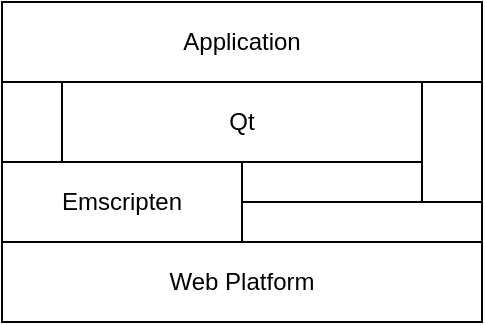 <mxfile version="19.0.3" type="device"><diagram id="zHnarUhRvOhBh4o5Gs0O" name="Page-1"><mxGraphModel dx="1041" dy="704" grid="1" gridSize="10" guides="1" tooltips="1" connect="1" arrows="1" fold="1" page="1" pageScale="1" pageWidth="827" pageHeight="1169" math="0" shadow="0"><root><mxCell id="0"/><mxCell id="1" parent="0"/><mxCell id="cJaaYGSTPi31JvprlO97-2" value="Application" style="rounded=0;whiteSpace=wrap;html=1;" vertex="1" parent="1"><mxGeometry x="40" y="40" width="240" height="40" as="geometry"/></mxCell><mxCell id="cJaaYGSTPi31JvprlO97-3" value="Emscripten" style="rounded=0;whiteSpace=wrap;html=1;" vertex="1" parent="1"><mxGeometry x="40" y="120" width="120" height="40" as="geometry"/></mxCell><mxCell id="cJaaYGSTPi31JvprlO97-4" value="Web Platform" style="rounded=0;whiteSpace=wrap;html=1;" vertex="1" parent="1"><mxGeometry x="40" y="160" width="240" height="40" as="geometry"/></mxCell><mxCell id="cJaaYGSTPi31JvprlO97-5" value="Qt" style="rounded=0;whiteSpace=wrap;html=1;" vertex="1" parent="1"><mxGeometry x="70" y="80" width="180" height="40" as="geometry"/></mxCell><mxCell id="cJaaYGSTPi31JvprlO97-6" value="" style="rounded=0;whiteSpace=wrap;html=1;" vertex="1" parent="1"><mxGeometry x="160" y="140" width="120" height="20" as="geometry"/></mxCell><mxCell id="cJaaYGSTPi31JvprlO97-7" value="" style="rounded=0;whiteSpace=wrap;html=1;" vertex="1" parent="1"><mxGeometry x="250" y="80" width="30" height="60" as="geometry"/></mxCell><mxCell id="cJaaYGSTPi31JvprlO97-8" value="" style="rounded=0;whiteSpace=wrap;html=1;" vertex="1" parent="1"><mxGeometry x="160" y="120" width="90" height="20" as="geometry"/></mxCell><mxCell id="cJaaYGSTPi31JvprlO97-11" value="" style="rounded=0;whiteSpace=wrap;html=1;" vertex="1" parent="1"><mxGeometry x="40" y="80" width="30" height="40" as="geometry"/></mxCell></root></mxGraphModel></diagram></mxfile>